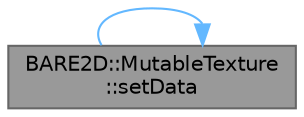 digraph "BARE2D::MutableTexture::setData"
{
 // INTERACTIVE_SVG=YES
 // LATEX_PDF_SIZE
  bgcolor="transparent";
  edge [fontname=Helvetica,fontsize=10,labelfontname=Helvetica,labelfontsize=10];
  node [fontname=Helvetica,fontsize=10,shape=box,height=0.2,width=0.4];
  rankdir="LR";
  Node1 [label="BARE2D::MutableTexture\l::setData",height=0.2,width=0.4,color="gray40", fillcolor="grey60", style="filled", fontcolor="black",tooltip="Sets the data of the mutable texture, as well as updates the OpenGL context's texture data for it (us..."];
  Node1 -> Node1 [color="steelblue1",style="solid"];
}
